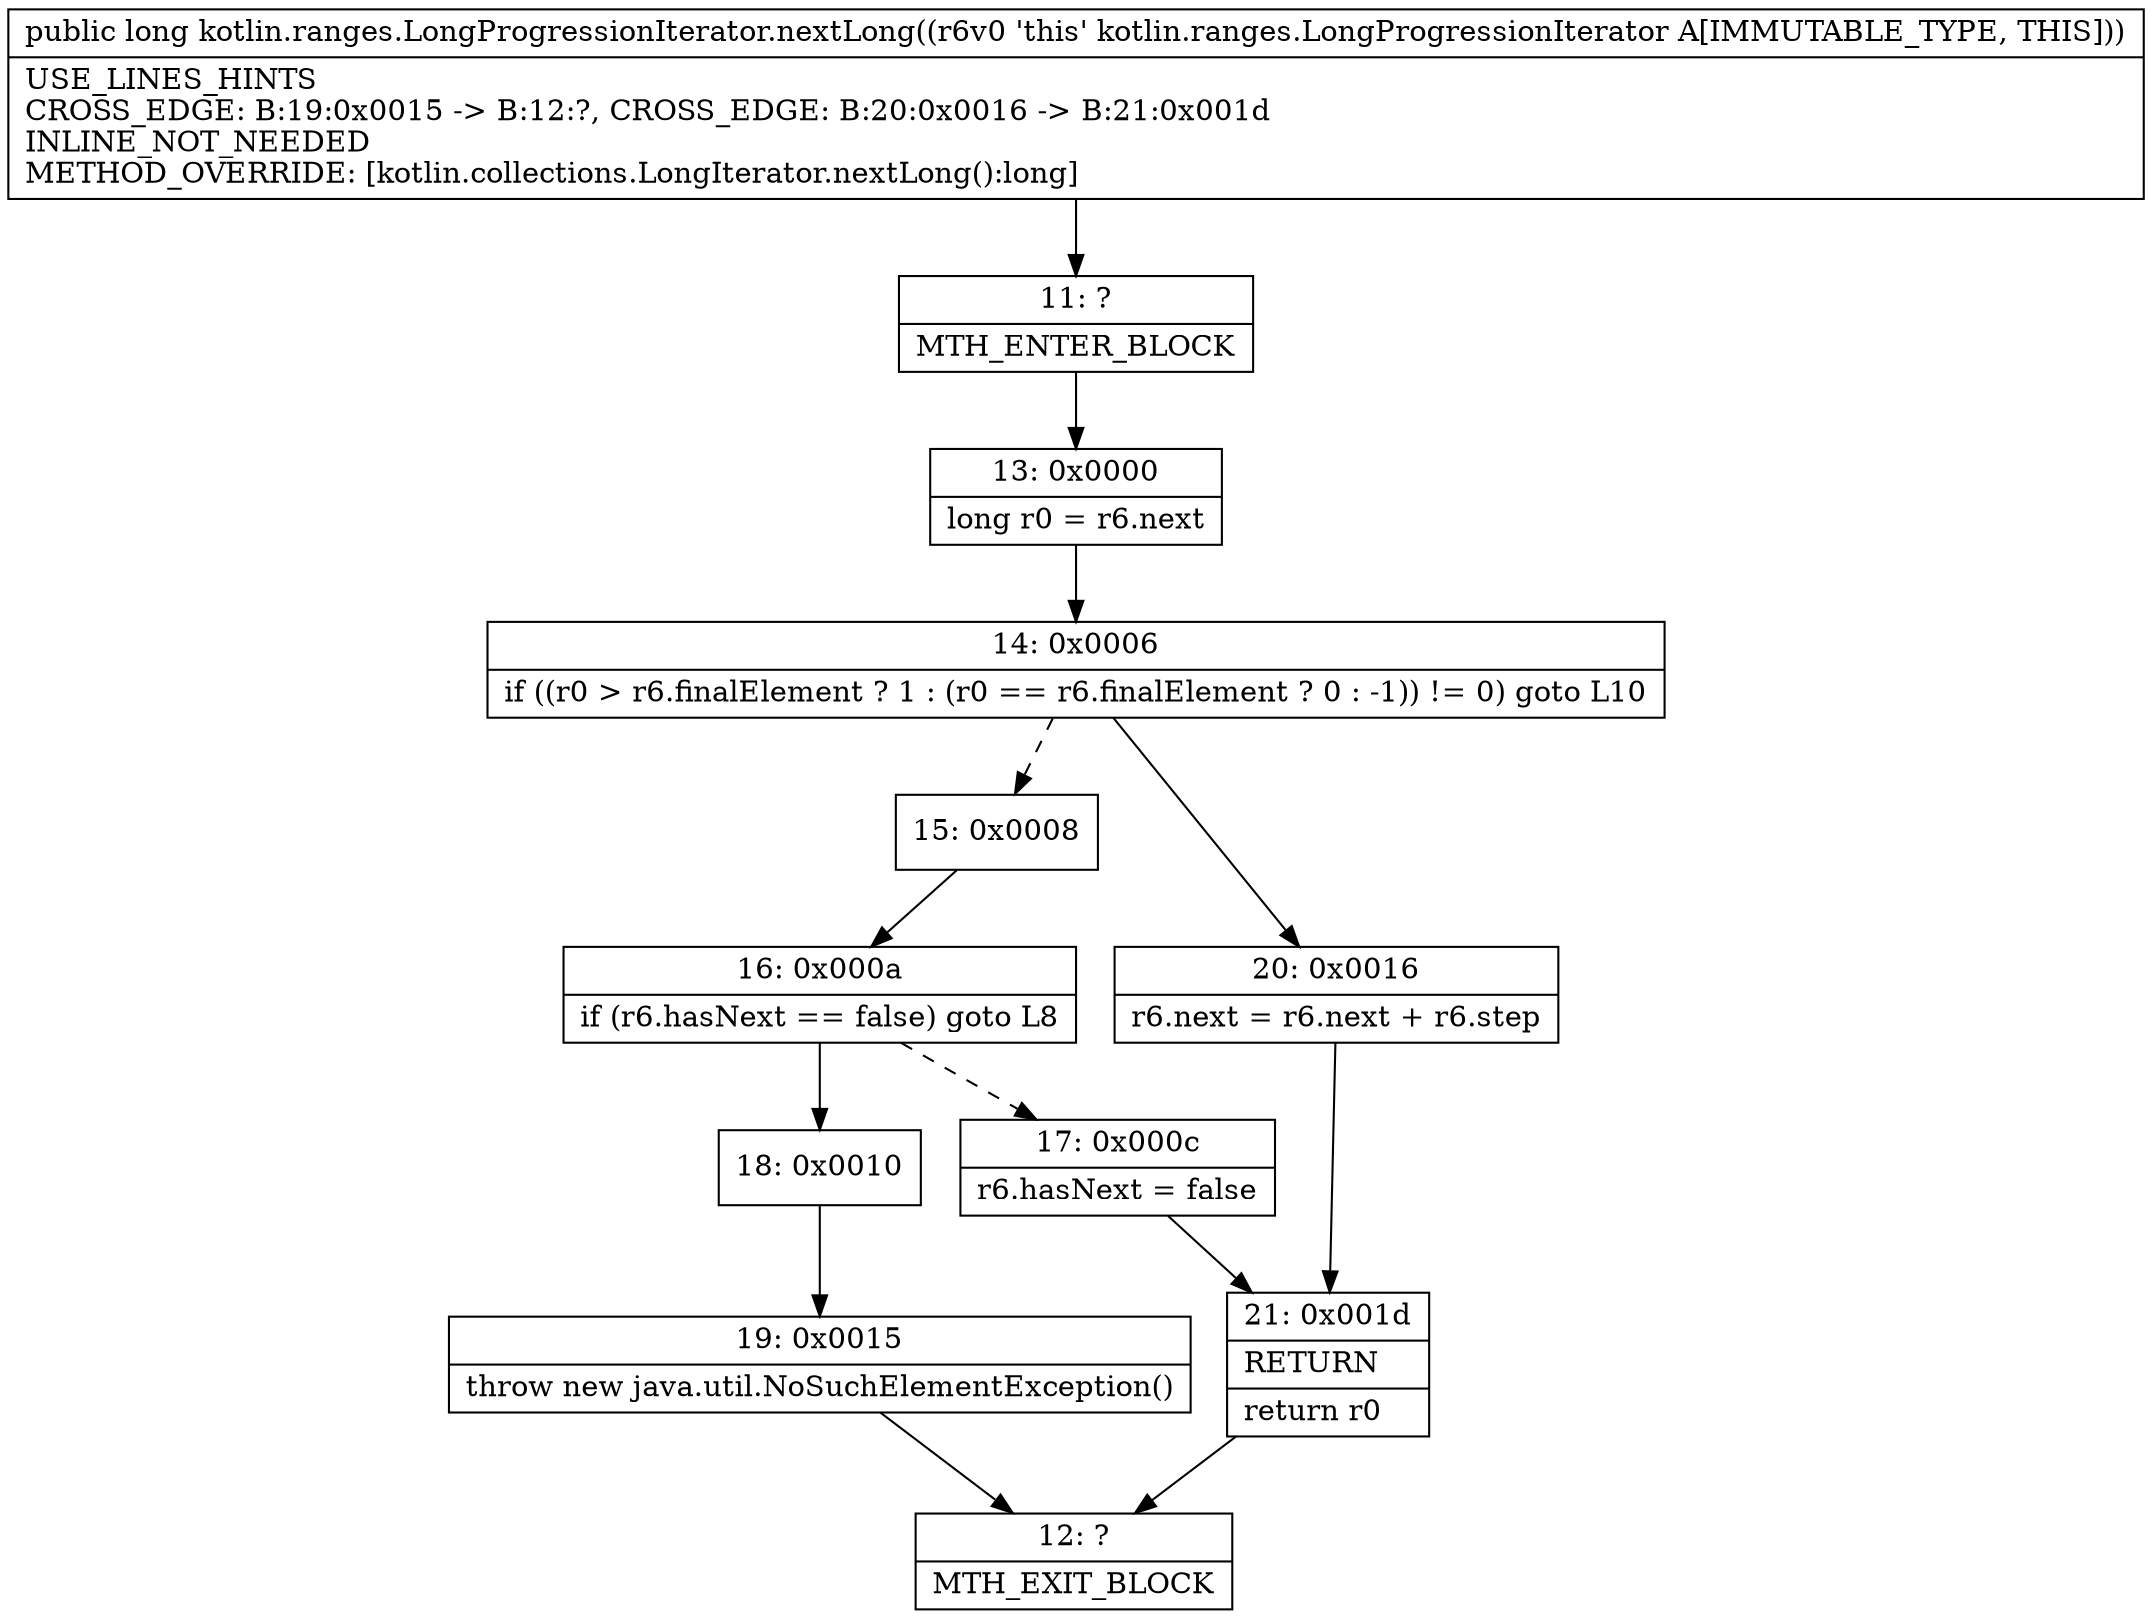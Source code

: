digraph "CFG forkotlin.ranges.LongProgressionIterator.nextLong()J" {
Node_11 [shape=record,label="{11\:\ ?|MTH_ENTER_BLOCK\l}"];
Node_13 [shape=record,label="{13\:\ 0x0000|long r0 = r6.next\l}"];
Node_14 [shape=record,label="{14\:\ 0x0006|if ((r0 \> r6.finalElement ? 1 : (r0 == r6.finalElement ? 0 : \-1)) != 0) goto L10\l}"];
Node_15 [shape=record,label="{15\:\ 0x0008}"];
Node_16 [shape=record,label="{16\:\ 0x000a|if (r6.hasNext == false) goto L8\l}"];
Node_17 [shape=record,label="{17\:\ 0x000c|r6.hasNext = false\l}"];
Node_21 [shape=record,label="{21\:\ 0x001d|RETURN\l|return r0\l}"];
Node_12 [shape=record,label="{12\:\ ?|MTH_EXIT_BLOCK\l}"];
Node_18 [shape=record,label="{18\:\ 0x0010}"];
Node_19 [shape=record,label="{19\:\ 0x0015|throw new java.util.NoSuchElementException()\l}"];
Node_20 [shape=record,label="{20\:\ 0x0016|r6.next = r6.next + r6.step\l}"];
MethodNode[shape=record,label="{public long kotlin.ranges.LongProgressionIterator.nextLong((r6v0 'this' kotlin.ranges.LongProgressionIterator A[IMMUTABLE_TYPE, THIS]))  | USE_LINES_HINTS\lCROSS_EDGE: B:19:0x0015 \-\> B:12:?, CROSS_EDGE: B:20:0x0016 \-\> B:21:0x001d\lINLINE_NOT_NEEDED\lMETHOD_OVERRIDE: [kotlin.collections.LongIterator.nextLong():long]\l}"];
MethodNode -> Node_11;Node_11 -> Node_13;
Node_13 -> Node_14;
Node_14 -> Node_15[style=dashed];
Node_14 -> Node_20;
Node_15 -> Node_16;
Node_16 -> Node_17[style=dashed];
Node_16 -> Node_18;
Node_17 -> Node_21;
Node_21 -> Node_12;
Node_18 -> Node_19;
Node_19 -> Node_12;
Node_20 -> Node_21;
}

